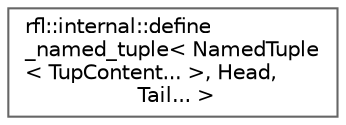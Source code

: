 digraph "类继承关系图"
{
 // LATEX_PDF_SIZE
  bgcolor="transparent";
  edge [fontname=Helvetica,fontsize=10,labelfontname=Helvetica,labelfontsize=10];
  node [fontname=Helvetica,fontsize=10,shape=box,height=0.2,width=0.4];
  rankdir="LR";
  Node0 [id="Node000000",label="rfl::internal::define\l_named_tuple\< NamedTuple\l\< TupContent... \>, Head,\l Tail... \>",height=0.2,width=0.4,color="grey40", fillcolor="white", style="filled",URL="$structrfl_1_1internal_1_1define__named__tuple_3_01_named_tuple_3_01_tup_content_8_8_8_01_4_00_01_head_00_01_tail_8_8_8_01_4.html",tooltip=" "];
}
